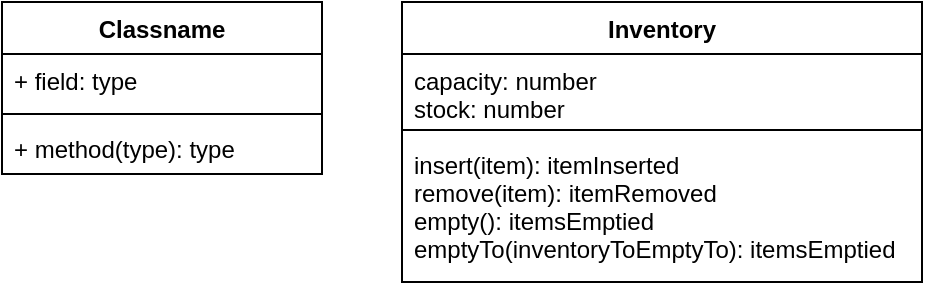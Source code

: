 <mxfile version="13.6.6" type="github">
  <diagram id="9Y2Ab54HB8pgbulD3xx_" name="Page-1">
    <mxGraphModel dx="868" dy="401" grid="1" gridSize="10" guides="1" tooltips="1" connect="1" arrows="1" fold="1" page="1" pageScale="1" pageWidth="850" pageHeight="1100" math="0" shadow="0">
      <root>
        <mxCell id="0" />
        <mxCell id="1" parent="0" />
        <mxCell id="NzbwYGtdC-Ruoc9vBYWs-1" value="Classname" style="swimlane;fontStyle=1;align=center;verticalAlign=top;childLayout=stackLayout;horizontal=1;startSize=26;horizontalStack=0;resizeParent=1;resizeParentMax=0;resizeLast=0;collapsible=1;marginBottom=0;" vertex="1" parent="1">
          <mxGeometry x="40" y="40" width="160" height="86" as="geometry" />
        </mxCell>
        <mxCell id="NzbwYGtdC-Ruoc9vBYWs-2" value="+ field: type" style="text;strokeColor=none;fillColor=none;align=left;verticalAlign=top;spacingLeft=4;spacingRight=4;overflow=hidden;rotatable=0;points=[[0,0.5],[1,0.5]];portConstraint=eastwest;" vertex="1" parent="NzbwYGtdC-Ruoc9vBYWs-1">
          <mxGeometry y="26" width="160" height="26" as="geometry" />
        </mxCell>
        <mxCell id="NzbwYGtdC-Ruoc9vBYWs-3" value="" style="line;strokeWidth=1;fillColor=none;align=left;verticalAlign=middle;spacingTop=-1;spacingLeft=3;spacingRight=3;rotatable=0;labelPosition=right;points=[];portConstraint=eastwest;" vertex="1" parent="NzbwYGtdC-Ruoc9vBYWs-1">
          <mxGeometry y="52" width="160" height="8" as="geometry" />
        </mxCell>
        <mxCell id="NzbwYGtdC-Ruoc9vBYWs-4" value="+ method(type): type" style="text;strokeColor=none;fillColor=none;align=left;verticalAlign=top;spacingLeft=4;spacingRight=4;overflow=hidden;rotatable=0;points=[[0,0.5],[1,0.5]];portConstraint=eastwest;" vertex="1" parent="NzbwYGtdC-Ruoc9vBYWs-1">
          <mxGeometry y="60" width="160" height="26" as="geometry" />
        </mxCell>
        <mxCell id="NzbwYGtdC-Ruoc9vBYWs-5" value="Inventory" style="swimlane;fontStyle=1;align=center;verticalAlign=top;childLayout=stackLayout;horizontal=1;startSize=26;horizontalStack=0;resizeParent=1;resizeParentMax=0;resizeLast=0;collapsible=1;marginBottom=0;" vertex="1" parent="1">
          <mxGeometry x="240" y="40" width="260" height="140" as="geometry" />
        </mxCell>
        <mxCell id="NzbwYGtdC-Ruoc9vBYWs-6" value="capacity: number&#xa;stock: number" style="text;strokeColor=none;fillColor=none;align=left;verticalAlign=top;spacingLeft=4;spacingRight=4;overflow=hidden;rotatable=0;points=[[0,0.5],[1,0.5]];portConstraint=eastwest;" vertex="1" parent="NzbwYGtdC-Ruoc9vBYWs-5">
          <mxGeometry y="26" width="260" height="34" as="geometry" />
        </mxCell>
        <mxCell id="NzbwYGtdC-Ruoc9vBYWs-7" value="" style="line;strokeWidth=1;fillColor=none;align=left;verticalAlign=middle;spacingTop=-1;spacingLeft=3;spacingRight=3;rotatable=0;labelPosition=right;points=[];portConstraint=eastwest;" vertex="1" parent="NzbwYGtdC-Ruoc9vBYWs-5">
          <mxGeometry y="60" width="260" height="8" as="geometry" />
        </mxCell>
        <mxCell id="NzbwYGtdC-Ruoc9vBYWs-8" value="insert(item): itemInserted&#xa;remove(item): itemRemoved&#xa;empty(): itemsEmptied&#xa;emptyTo(inventoryToEmptyTo): itemsEmptied" style="text;strokeColor=none;fillColor=none;align=left;verticalAlign=top;spacingLeft=4;spacingRight=4;overflow=hidden;rotatable=0;points=[[0,0.5],[1,0.5]];portConstraint=eastwest;" vertex="1" parent="NzbwYGtdC-Ruoc9vBYWs-5">
          <mxGeometry y="68" width="260" height="72" as="geometry" />
        </mxCell>
      </root>
    </mxGraphModel>
  </diagram>
</mxfile>
